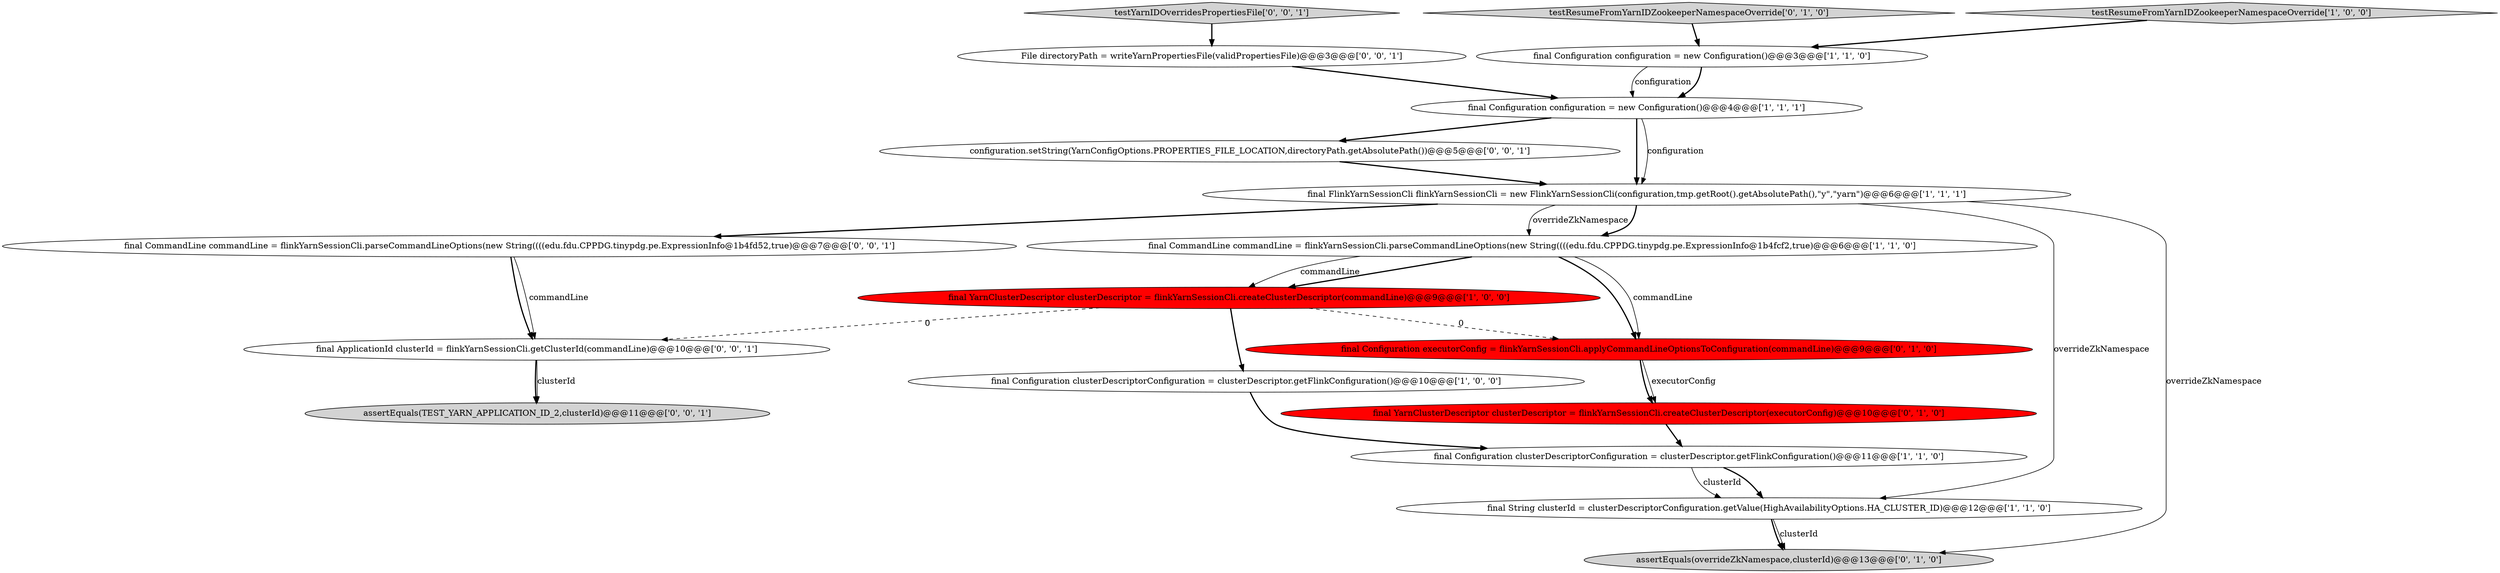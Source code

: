 digraph {
15 [style = filled, label = "final CommandLine commandLine = flinkYarnSessionCli.parseCommandLineOptions(new String((((edu.fdu.CPPDG.tinypdg.pe.ExpressionInfo@1b4fd52,true)@@@7@@@['0', '0', '1']", fillcolor = white, shape = ellipse image = "AAA0AAABBB3BBB"];
10 [style = filled, label = "final Configuration executorConfig = flinkYarnSessionCli.applyCommandLineOptionsToConfiguration(commandLine)@@@9@@@['0', '1', '0']", fillcolor = red, shape = ellipse image = "AAA1AAABBB2BBB"];
14 [style = filled, label = "configuration.setString(YarnConfigOptions.PROPERTIES_FILE_LOCATION,directoryPath.getAbsolutePath())@@@5@@@['0', '0', '1']", fillcolor = white, shape = ellipse image = "AAA0AAABBB3BBB"];
2 [style = filled, label = "final Configuration configuration = new Configuration()@@@4@@@['1', '1', '1']", fillcolor = white, shape = ellipse image = "AAA0AAABBB1BBB"];
3 [style = filled, label = "final CommandLine commandLine = flinkYarnSessionCli.parseCommandLineOptions(new String((((edu.fdu.CPPDG.tinypdg.pe.ExpressionInfo@1b4fcf2,true)@@@6@@@['1', '1', '0']", fillcolor = white, shape = ellipse image = "AAA0AAABBB1BBB"];
9 [style = filled, label = "assertEquals(overrideZkNamespace,clusterId)@@@13@@@['0', '1', '0']", fillcolor = lightgray, shape = ellipse image = "AAA0AAABBB2BBB"];
7 [style = filled, label = "final YarnClusterDescriptor clusterDescriptor = flinkYarnSessionCli.createClusterDescriptor(commandLine)@@@9@@@['1', '0', '0']", fillcolor = red, shape = ellipse image = "AAA1AAABBB1BBB"];
4 [style = filled, label = "final Configuration clusterDescriptorConfiguration = clusterDescriptor.getFlinkConfiguration()@@@10@@@['1', '0', '0']", fillcolor = white, shape = ellipse image = "AAA0AAABBB1BBB"];
5 [style = filled, label = "testResumeFromYarnIDZookeeperNamespaceOverride['1', '0', '0']", fillcolor = lightgray, shape = diamond image = "AAA0AAABBB1BBB"];
8 [style = filled, label = "final Configuration clusterDescriptorConfiguration = clusterDescriptor.getFlinkConfiguration()@@@11@@@['1', '1', '0']", fillcolor = white, shape = ellipse image = "AAA0AAABBB1BBB"];
12 [style = filled, label = "testResumeFromYarnIDZookeeperNamespaceOverride['0', '1', '0']", fillcolor = lightgray, shape = diamond image = "AAA0AAABBB2BBB"];
17 [style = filled, label = "File directoryPath = writeYarnPropertiesFile(validPropertiesFile)@@@3@@@['0', '0', '1']", fillcolor = white, shape = ellipse image = "AAA0AAABBB3BBB"];
1 [style = filled, label = "final FlinkYarnSessionCli flinkYarnSessionCli = new FlinkYarnSessionCli(configuration,tmp.getRoot().getAbsolutePath(),\"y\",\"yarn\")@@@6@@@['1', '1', '1']", fillcolor = white, shape = ellipse image = "AAA0AAABBB1BBB"];
6 [style = filled, label = "final Configuration configuration = new Configuration()@@@3@@@['1', '1', '0']", fillcolor = white, shape = ellipse image = "AAA0AAABBB1BBB"];
13 [style = filled, label = "assertEquals(TEST_YARN_APPLICATION_ID_2,clusterId)@@@11@@@['0', '0', '1']", fillcolor = lightgray, shape = ellipse image = "AAA0AAABBB3BBB"];
0 [style = filled, label = "final String clusterId = clusterDescriptorConfiguration.getValue(HighAvailabilityOptions.HA_CLUSTER_ID)@@@12@@@['1', '1', '0']", fillcolor = white, shape = ellipse image = "AAA0AAABBB1BBB"];
11 [style = filled, label = "final YarnClusterDescriptor clusterDescriptor = flinkYarnSessionCli.createClusterDescriptor(executorConfig)@@@10@@@['0', '1', '0']", fillcolor = red, shape = ellipse image = "AAA1AAABBB2BBB"];
18 [style = filled, label = "testYarnIDOverridesPropertiesFile['0', '0', '1']", fillcolor = lightgray, shape = diamond image = "AAA0AAABBB3BBB"];
16 [style = filled, label = "final ApplicationId clusterId = flinkYarnSessionCli.getClusterId(commandLine)@@@10@@@['0', '0', '1']", fillcolor = white, shape = ellipse image = "AAA0AAABBB3BBB"];
1->3 [style = solid, label="overrideZkNamespace"];
15->16 [style = solid, label="commandLine"];
0->9 [style = bold, label=""];
16->13 [style = bold, label=""];
2->1 [style = bold, label=""];
7->16 [style = dashed, label="0"];
1->15 [style = bold, label=""];
2->1 [style = solid, label="configuration"];
1->3 [style = bold, label=""];
18->17 [style = bold, label=""];
7->4 [style = bold, label=""];
10->11 [style = solid, label="executorConfig"];
1->9 [style = solid, label="overrideZkNamespace"];
12->6 [style = bold, label=""];
15->16 [style = bold, label=""];
14->1 [style = bold, label=""];
6->2 [style = bold, label=""];
8->0 [style = bold, label=""];
3->10 [style = bold, label=""];
6->2 [style = solid, label="configuration"];
5->6 [style = bold, label=""];
17->2 [style = bold, label=""];
3->7 [style = bold, label=""];
16->13 [style = solid, label="clusterId"];
2->14 [style = bold, label=""];
3->10 [style = solid, label="commandLine"];
0->9 [style = solid, label="clusterId"];
8->0 [style = solid, label="clusterId"];
4->8 [style = bold, label=""];
1->0 [style = solid, label="overrideZkNamespace"];
11->8 [style = bold, label=""];
7->10 [style = dashed, label="0"];
3->7 [style = solid, label="commandLine"];
10->11 [style = bold, label=""];
}
